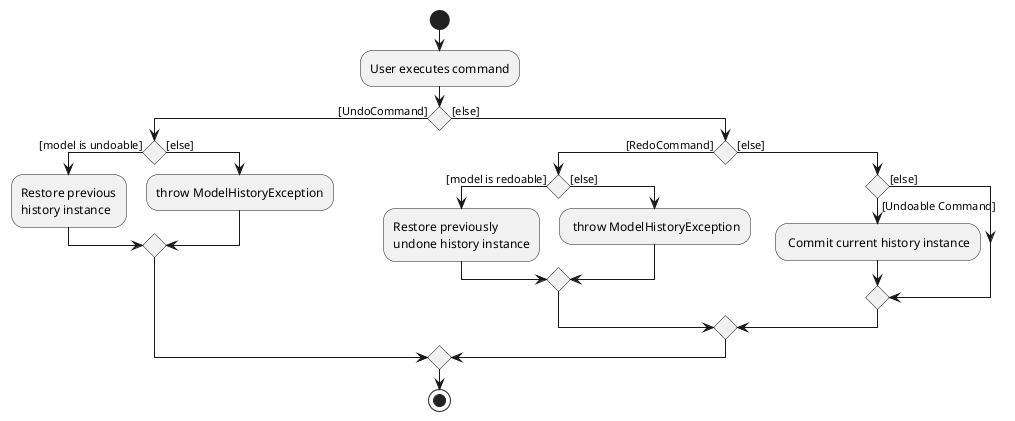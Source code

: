 @startuml
start
:User executes command;

'Since the beta syntax does not support placing the condition outside the
'diamond we place it as the true branch instead.
if () then ([UndoCommand])
    if () then ([model is undoable])
        :Restore previous
        history instance;
    else ([else])
        :throw ModelHistoryException;
    endif

else ([else])
    if () then ([RedoCommand])
        if() then ([model is redoable])
            :Restore previously
            undone history instance;
        else ([else])
            : throw ModelHistoryException;
        endif
    else ([else])
        if () then ([Undoable Command])
            : Commit current history instance;
        else ([else])
        endif
    endif
endif

stop
@enduml

